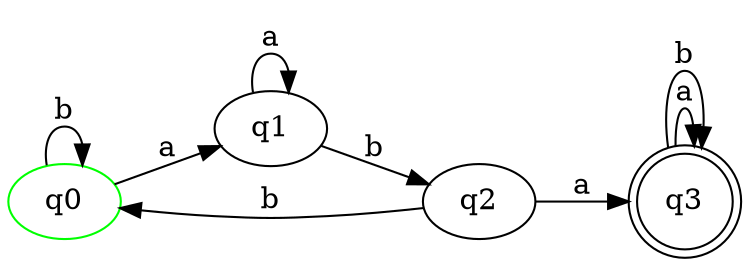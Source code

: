 digraph g {
rankdir=LR;
q0 -> q1 [label=a];
q0 -> q0 [label=b];
q1 -> q1 [label=a];
q1 -> q2 [label=b];
q2 -> q3 [label=a];
q2 -> q0 [label=b];
q3 -> q3 [label=a];
q3 -> q3 [label=b];
q0[color=green];
q3[shape=doublecircle];
 }